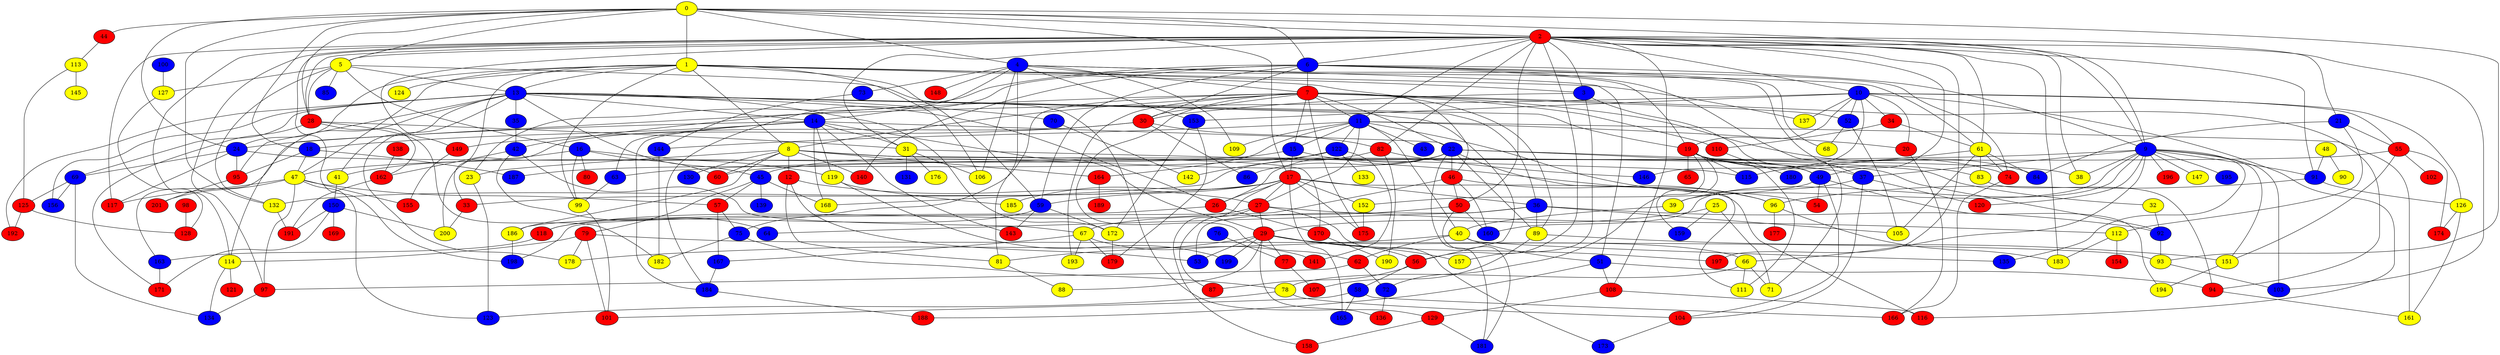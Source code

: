 graph {
0 [style = filled fillcolor = yellow];
1 [style = filled fillcolor = yellow];
2 [style = filled fillcolor = red];
3 [style = filled fillcolor = blue];
4 [style = filled fillcolor = blue];
5 [style = filled fillcolor = yellow];
6 [style = filled fillcolor = blue];
7 [style = filled fillcolor = red];
8 [style = filled fillcolor = yellow];
9 [style = filled fillcolor = blue];
10 [style = filled fillcolor = blue];
11 [style = filled fillcolor = blue];
12 [style = filled fillcolor = red];
13 [style = filled fillcolor = blue];
14 [style = filled fillcolor = blue];
15 [style = filled fillcolor = blue];
16 [style = filled fillcolor = blue];
17 [style = filled fillcolor = red];
18 [style = filled fillcolor = blue];
19 [style = filled fillcolor = red];
20 [style = filled fillcolor = red];
21 [style = filled fillcolor = blue];
22 [style = filled fillcolor = blue];
23 [style = filled fillcolor = yellow];
24 [style = filled fillcolor = blue];
25 [style = filled fillcolor = yellow];
26 [style = filled fillcolor = red];
27 [style = filled fillcolor = red];
28 [style = filled fillcolor = red];
29 [style = filled fillcolor = red];
30 [style = filled fillcolor = red];
31 [style = filled fillcolor = yellow];
32 [style = filled fillcolor = yellow];
33 [style = filled fillcolor = red];
34 [style = filled fillcolor = red];
35 [style = filled fillcolor = blue];
36 [style = filled fillcolor = blue];
37 [style = filled fillcolor = blue];
38 [style = filled fillcolor = yellow];
39 [style = filled fillcolor = yellow];
40 [style = filled fillcolor = yellow];
41 [style = filled fillcolor = yellow];
42 [style = filled fillcolor = blue];
43 [style = filled fillcolor = blue];
44 [style = filled fillcolor = red];
45 [style = filled fillcolor = blue];
46 [style = filled fillcolor = red];
47 [style = filled fillcolor = yellow];
48 [style = filled fillcolor = yellow];
49 [style = filled fillcolor = blue];
50 [style = filled fillcolor = red];
51 [style = filled fillcolor = blue];
52 [style = filled fillcolor = blue];
53 [style = filled fillcolor = blue];
54 [style = filled fillcolor = red];
55 [style = filled fillcolor = red];
56 [style = filled fillcolor = red];
57 [style = filled fillcolor = red];
58 [style = filled fillcolor = blue];
59 [style = filled fillcolor = blue];
60 [style = filled fillcolor = red];
61 [style = filled fillcolor = yellow];
62 [style = filled fillcolor = red];
63 [style = filled fillcolor = blue];
64 [style = filled fillcolor = blue];
65 [style = filled fillcolor = red];
66 [style = filled fillcolor = yellow];
67 [style = filled fillcolor = yellow];
68 [style = filled fillcolor = yellow];
69 [style = filled fillcolor = blue];
70 [style = filled fillcolor = blue];
71 [style = filled fillcolor = yellow];
72 [style = filled fillcolor = blue];
73 [style = filled fillcolor = blue];
74 [style = filled fillcolor = red];
75 [style = filled fillcolor = blue];
76 [style = filled fillcolor = blue];
77 [style = filled fillcolor = red];
78 [style = filled fillcolor = yellow];
79 [style = filled fillcolor = red];
80 [style = filled fillcolor = red];
81 [style = filled fillcolor = yellow];
82 [style = filled fillcolor = red];
83 [style = filled fillcolor = yellow];
84 [style = filled fillcolor = blue];
85 [style = filled fillcolor = blue];
86 [style = filled fillcolor = blue];
87 [style = filled fillcolor = red];
88 [style = filled fillcolor = yellow];
89 [style = filled fillcolor = yellow];
90 [style = filled fillcolor = yellow];
91 [style = filled fillcolor = blue];
92 [style = filled fillcolor = blue];
93 [style = filled fillcolor = yellow];
94 [style = filled fillcolor = red];
95 [style = filled fillcolor = red];
96 [style = filled fillcolor = yellow];
97 [style = filled fillcolor = red];
98 [style = filled fillcolor = red];
99 [style = filled fillcolor = yellow];
100 [style = filled fillcolor = blue];
101 [style = filled fillcolor = red];
102 [style = filled fillcolor = red];
103 [style = filled fillcolor = blue];
104 [style = filled fillcolor = red];
105 [style = filled fillcolor = yellow];
106 [style = filled fillcolor = yellow];
107 [style = filled fillcolor = red];
108 [style = filled fillcolor = red];
109 [style = filled fillcolor = yellow];
110 [style = filled fillcolor = red];
111 [style = filled fillcolor = yellow];
112 [style = filled fillcolor = yellow];
113 [style = filled fillcolor = yellow];
114 [style = filled fillcolor = yellow];
115 [style = filled fillcolor = blue];
116 [style = filled fillcolor = red];
117 [style = filled fillcolor = red];
118 [style = filled fillcolor = red];
119 [style = filled fillcolor = yellow];
120 [style = filled fillcolor = red];
121 [style = filled fillcolor = red];
122 [style = filled fillcolor = blue];
123 [style = filled fillcolor = blue];
124 [style = filled fillcolor = yellow];
125 [style = filled fillcolor = red];
126 [style = filled fillcolor = yellow];
127 [style = filled fillcolor = yellow];
128 [style = filled fillcolor = red];
129 [style = filled fillcolor = red];
130 [style = filled fillcolor = blue];
131 [style = filled fillcolor = blue];
132 [style = filled fillcolor = yellow];
133 [style = filled fillcolor = yellow];
134 [style = filled fillcolor = blue];
135 [style = filled fillcolor = blue];
136 [style = filled fillcolor = red];
137 [style = filled fillcolor = yellow];
138 [style = filled fillcolor = red];
139 [style = filled fillcolor = blue];
140 [style = filled fillcolor = red];
141 [style = filled fillcolor = red];
142 [style = filled fillcolor = yellow];
143 [style = filled fillcolor = red];
144 [style = filled fillcolor = blue];
145 [style = filled fillcolor = yellow];
146 [style = filled fillcolor = blue];
147 [style = filled fillcolor = yellow];
148 [style = filled fillcolor = red];
149 [style = filled fillcolor = red];
150 [style = filled fillcolor = blue];
151 [style = filled fillcolor = yellow];
152 [style = filled fillcolor = yellow];
153 [style = filled fillcolor = blue];
154 [style = filled fillcolor = red];
155 [style = filled fillcolor = red];
156 [style = filled fillcolor = blue];
157 [style = filled fillcolor = yellow];
158 [style = filled fillcolor = red];
159 [style = filled fillcolor = blue];
160 [style = filled fillcolor = blue];
161 [style = filled fillcolor = yellow];
162 [style = filled fillcolor = red];
163 [style = filled fillcolor = blue];
164 [style = filled fillcolor = red];
165 [style = filled fillcolor = blue];
166 [style = filled fillcolor = red];
167 [style = filled fillcolor = blue];
168 [style = filled fillcolor = yellow];
169 [style = filled fillcolor = red];
170 [style = filled fillcolor = red];
171 [style = filled fillcolor = red];
172 [style = filled fillcolor = yellow];
173 [style = filled fillcolor = blue];
174 [style = filled fillcolor = red];
175 [style = filled fillcolor = red];
176 [style = filled fillcolor = yellow];
177 [style = filled fillcolor = red];
178 [style = filled fillcolor = yellow];
179 [style = filled fillcolor = red];
180 [style = filled fillcolor = blue];
181 [style = filled fillcolor = blue];
182 [style = filled fillcolor = yellow];
183 [style = filled fillcolor = yellow];
184 [style = filled fillcolor = blue];
185 [style = filled fillcolor = yellow];
186 [style = filled fillcolor = yellow];
187 [style = filled fillcolor = blue];
188 [style = filled fillcolor = red];
189 [style = filled fillcolor = red];
190 [style = filled fillcolor = yellow];
191 [style = filled fillcolor = red];
192 [style = filled fillcolor = red];
193 [style = filled fillcolor = yellow];
194 [style = filled fillcolor = yellow];
195 [style = filled fillcolor = blue];
196 [style = filled fillcolor = red];
197 [style = filled fillcolor = red];
198 [style = filled fillcolor = blue];
199 [style = filled fillcolor = blue];
200 [style = filled fillcolor = yellow];
201 [style = filled fillcolor = red];
0 -- 5;
0 -- 4;
0 -- 2;
0 -- 1;
0 -- 6;
0 -- 9;
0 -- 17;
0 -- 18;
0 -- 24;
0 -- 28;
0 -- 44;
0 -- 93;
0 -- 132;
1 -- 3;
1 -- 8;
1 -- 13;
1 -- 24;
1 -- 33;
1 -- 46;
1 -- 47;
1 -- 59;
1 -- 61;
1 -- 99;
1 -- 106;
1 -- 124;
1 -- 137;
2 -- 3;
2 -- 5;
2 -- 6;
2 -- 9;
2 -- 10;
2 -- 11;
2 -- 21;
2 -- 28;
2 -- 31;
2 -- 38;
2 -- 49;
2 -- 50;
2 -- 56;
2 -- 61;
2 -- 82;
2 -- 91;
2 -- 97;
2 -- 103;
2 -- 108;
2 -- 114;
2 -- 117;
2 -- 149;
2 -- 183;
2 -- 197;
2 -- 198;
3 -- 30;
3 -- 49;
3 -- 157;
4 -- 7;
4 -- 14;
4 -- 51;
4 -- 73;
4 -- 74;
4 -- 81;
4 -- 106;
4 -- 109;
4 -- 148;
4 -- 153;
5 -- 13;
5 -- 16;
5 -- 28;
5 -- 85;
5 -- 127;
5 -- 129;
5 -- 132;
6 -- 7;
6 -- 9;
6 -- 19;
6 -- 23;
6 -- 30;
6 -- 37;
6 -- 59;
6 -- 68;
6 -- 71;
6 -- 140;
6 -- 184;
7 -- 8;
7 -- 11;
7 -- 15;
7 -- 22;
7 -- 30;
7 -- 42;
7 -- 52;
7 -- 62;
7 -- 75;
7 -- 84;
7 -- 89;
7 -- 94;
7 -- 110;
7 -- 175;
7 -- 193;
8 -- 12;
8 -- 23;
8 -- 60;
8 -- 92;
8 -- 130;
8 -- 140;
8 -- 164;
8 -- 170;
8 -- 186;
9 -- 37;
9 -- 38;
9 -- 39;
9 -- 63;
9 -- 66;
9 -- 91;
9 -- 103;
9 -- 120;
9 -- 135;
9 -- 147;
9 -- 151;
9 -- 160;
9 -- 195;
9 -- 196;
10 -- 19;
10 -- 20;
10 -- 34;
10 -- 52;
10 -- 55;
10 -- 116;
10 -- 126;
10 -- 137;
10 -- 146;
10 -- 153;
10 -- 163;
11 -- 15;
11 -- 20;
11 -- 27;
11 -- 40;
11 -- 43;
11 -- 54;
11 -- 109;
11 -- 122;
11 -- 144;
11 -- 161;
11 -- 164;
12 -- 27;
12 -- 53;
12 -- 81;
13 -- 14;
13 -- 19;
13 -- 26;
13 -- 35;
13 -- 36;
13 -- 41;
13 -- 45;
13 -- 56;
13 -- 69;
13 -- 70;
13 -- 95;
13 -- 114;
13 -- 156;
13 -- 172;
13 -- 178;
13 -- 192;
14 -- 18;
14 -- 22;
14 -- 24;
14 -- 29;
14 -- 31;
14 -- 63;
14 -- 119;
14 -- 143;
14 -- 168;
14 -- 184;
15 -- 17;
15 -- 47;
15 -- 96;
16 -- 41;
16 -- 60;
16 -- 80;
16 -- 99;
16 -- 119;
17 -- 26;
17 -- 27;
17 -- 33;
17 -- 36;
17 -- 59;
17 -- 116;
17 -- 132;
17 -- 152;
17 -- 158;
17 -- 165;
17 -- 175;
17 -- 185;
18 -- 47;
18 -- 95;
18 -- 187;
19 -- 49;
19 -- 65;
19 -- 72;
19 -- 74;
19 -- 83;
19 -- 111;
19 -- 115;
19 -- 159;
20 -- 166;
21 -- 55;
21 -- 84;
21 -- 112;
22 -- 26;
22 -- 32;
22 -- 37;
22 -- 45;
22 -- 46;
22 -- 86;
22 -- 89;
22 -- 111;
22 -- 181;
23 -- 123;
24 -- 38;
24 -- 69;
24 -- 95;
24 -- 117;
25 -- 29;
25 -- 71;
25 -- 159;
26 -- 170;
26 -- 186;
27 -- 29;
27 -- 87;
27 -- 112;
27 -- 118;
27 -- 173;
28 -- 31;
28 -- 162;
28 -- 171;
28 -- 182;
29 -- 53;
29 -- 56;
29 -- 66;
29 -- 77;
29 -- 81;
29 -- 88;
29 -- 136;
29 -- 157;
29 -- 197;
29 -- 199;
30 -- 82;
30 -- 86;
30 -- 149;
30 -- 200;
31 -- 106;
31 -- 115;
31 -- 131;
31 -- 176;
32 -- 92;
33 -- 200;
34 -- 61;
34 -- 110;
35 -- 42;
36 -- 53;
36 -- 64;
36 -- 89;
36 -- 92;
36 -- 105;
37 -- 39;
37 -- 104;
37 -- 120;
39 -- 40;
40 -- 51;
40 -- 62;
40 -- 135;
40 -- 178;
41 -- 150;
42 -- 64;
42 -- 67;
42 -- 162;
44 -- 113;
45 -- 57;
45 -- 79;
45 -- 139;
45 -- 168;
46 -- 50;
46 -- 96;
46 -- 160;
46 -- 198;
47 -- 57;
47 -- 97;
47 -- 117;
47 -- 123;
47 -- 155;
47 -- 201;
48 -- 90;
48 -- 91;
49 -- 54;
49 -- 104;
49 -- 152;
49 -- 194;
50 -- 67;
50 -- 160;
50 -- 181;
51 -- 94;
51 -- 108;
51 -- 188;
52 -- 68;
52 -- 105;
55 -- 60;
55 -- 102;
55 -- 151;
55 -- 174;
56 -- 58;
56 -- 87;
57 -- 75;
57 -- 167;
58 -- 101;
58 -- 165;
58 -- 166;
59 -- 118;
59 -- 143;
59 -- 172;
61 -- 74;
61 -- 83;
61 -- 84;
61 -- 105;
61 -- 115;
62 -- 72;
62 -- 97;
63 -- 99;
66 -- 71;
66 -- 78;
66 -- 111;
67 -- 141;
67 -- 167;
67 -- 179;
67 -- 193;
69 -- 125;
69 -- 134;
69 -- 156;
70 -- 142;
72 -- 136;
73 -- 144;
74 -- 166;
75 -- 78;
75 -- 182;
76 -- 77;
77 -- 107;
78 -- 104;
78 -- 123;
79 -- 93;
79 -- 101;
79 -- 114;
79 -- 178;
81 -- 88;
82 -- 146;
82 -- 168;
82 -- 190;
83 -- 94;
89 -- 107;
89 -- 151;
91 -- 96;
91 -- 126;
92 -- 93;
93 -- 103;
94 -- 161;
95 -- 201;
96 -- 177;
96 -- 183;
97 -- 134;
98 -- 128;
99 -- 101;
100 -- 127;
104 -- 173;
108 -- 116;
108 -- 129;
110 -- 180;
112 -- 154;
112 -- 183;
113 -- 125;
113 -- 145;
114 -- 121;
114 -- 134;
118 -- 163;
119 -- 185;
119 -- 199;
122 -- 133;
122 -- 141;
122 -- 142;
122 -- 187;
125 -- 128;
125 -- 192;
126 -- 161;
126 -- 174;
127 -- 128;
129 -- 158;
129 -- 181;
132 -- 191;
138 -- 162;
144 -- 182;
149 -- 155;
150 -- 169;
150 -- 171;
150 -- 191;
150 -- 200;
151 -- 194;
152 -- 175;
153 -- 172;
153 -- 179;
162 -- 191;
163 -- 171;
164 -- 189;
167 -- 184;
170 -- 190;
172 -- 179;
184 -- 188;
186 -- 198;
}
